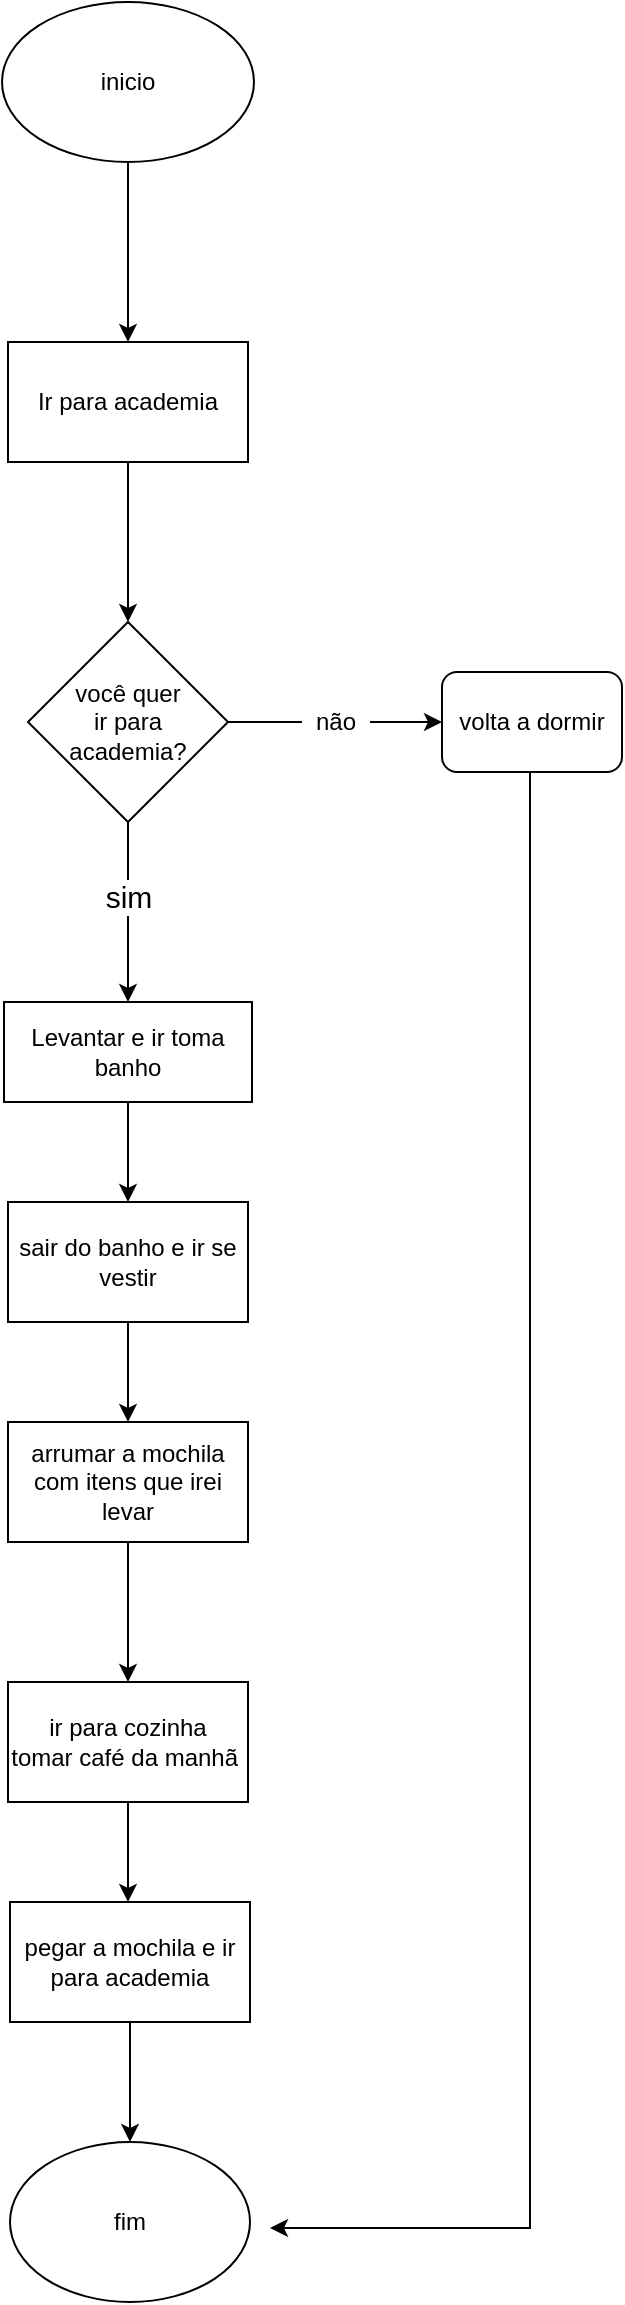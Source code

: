 <mxfile version="21.1.8" type="google">
  <diagram name="Página-1" id="Wvj03VJYG3RrhhObb811">
    <mxGraphModel dx="1194" dy="776" grid="1" gridSize="10" guides="1" tooltips="1" connect="1" arrows="1" fold="1" page="1" pageScale="1" pageWidth="827" pageHeight="1169" math="0" shadow="0">
      <root>
        <mxCell id="0" />
        <mxCell id="1" parent="0" />
        <mxCell id="5I44XcXzlPrrBnjWrfc3-44" style="edgeStyle=orthogonalEdgeStyle;rounded=0;orthogonalLoop=1;jettySize=auto;html=1;labelBackgroundColor=none;fontColor=default;" edge="1" parent="1">
          <mxGeometry relative="1" as="geometry">
            <mxPoint x="184" y="1193" as="targetPoint" />
            <mxPoint x="314" y="465" as="sourcePoint" />
            <Array as="points">
              <mxPoint x="314" y="1193" />
            </Array>
          </mxGeometry>
        </mxCell>
        <mxCell id="5I44XcXzlPrrBnjWrfc3-4" style="edgeStyle=orthogonalEdgeStyle;rounded=0;orthogonalLoop=1;jettySize=auto;html=1;entryX=0.5;entryY=0;entryDx=0;entryDy=0;labelBackgroundColor=none;fontColor=default;" edge="1" parent="1" source="5I44XcXzlPrrBnjWrfc3-1" target="5I44XcXzlPrrBnjWrfc3-2">
          <mxGeometry relative="1" as="geometry" />
        </mxCell>
        <mxCell id="5I44XcXzlPrrBnjWrfc3-1" value="inicio" style="ellipse;whiteSpace=wrap;html=1;labelBackgroundColor=none;" vertex="1" parent="1">
          <mxGeometry x="50" y="80" width="126" height="80" as="geometry" />
        </mxCell>
        <mxCell id="5I44XcXzlPrrBnjWrfc3-5" style="edgeStyle=orthogonalEdgeStyle;rounded=0;orthogonalLoop=1;jettySize=auto;html=1;labelBackgroundColor=none;fontColor=default;" edge="1" parent="1" source="5I44XcXzlPrrBnjWrfc3-2">
          <mxGeometry relative="1" as="geometry">
            <mxPoint x="113" y="390" as="targetPoint" />
          </mxGeometry>
        </mxCell>
        <mxCell id="5I44XcXzlPrrBnjWrfc3-2" value="Ir para academia" style="rounded=0;whiteSpace=wrap;html=1;labelBackgroundColor=none;" vertex="1" parent="1">
          <mxGeometry x="53" y="250" width="120" height="60" as="geometry" />
        </mxCell>
        <mxCell id="5I44XcXzlPrrBnjWrfc3-10" style="edgeStyle=orthogonalEdgeStyle;rounded=0;orthogonalLoop=1;jettySize=auto;html=1;labelBackgroundColor=none;fontColor=default;" edge="1" parent="1" source="5I44XcXzlPrrBnjWrfc3-9">
          <mxGeometry relative="1" as="geometry">
            <mxPoint x="113" y="580" as="targetPoint" />
            <Array as="points">
              <mxPoint x="113" y="440" />
            </Array>
          </mxGeometry>
        </mxCell>
        <mxCell id="5I44XcXzlPrrBnjWrfc3-11" value="&lt;font style=&quot;font-size: 15px;&quot;&gt;sim&lt;/font&gt;" style="edgeLabel;html=1;align=center;verticalAlign=middle;resizable=0;points=[];labelBackgroundColor=default;" vertex="1" connectable="0" parent="5I44XcXzlPrrBnjWrfc3-10">
          <mxGeometry x="-0.181" relative="1" as="geometry">
            <mxPoint as="offset" />
          </mxGeometry>
        </mxCell>
        <mxCell id="5I44XcXzlPrrBnjWrfc3-53" style="edgeStyle=orthogonalEdgeStyle;rounded=0;orthogonalLoop=1;jettySize=auto;html=1;" edge="1" parent="1" source="5I44XcXzlPrrBnjWrfc3-9" target="5I44XcXzlPrrBnjWrfc3-18">
          <mxGeometry relative="1" as="geometry" />
        </mxCell>
        <mxCell id="5I44XcXzlPrrBnjWrfc3-9" value="você quer &lt;br&gt;ir para &lt;br&gt;academia?" style="rhombus;whiteSpace=wrap;html=1;labelBackgroundColor=none;" vertex="1" parent="1">
          <mxGeometry x="63" y="390" width="100" height="100" as="geometry" />
        </mxCell>
        <mxCell id="5I44XcXzlPrrBnjWrfc3-19" style="edgeStyle=orthogonalEdgeStyle;rounded=0;orthogonalLoop=1;jettySize=auto;html=1;labelBackgroundColor=none;fontColor=default;" edge="1" parent="1" source="5I44XcXzlPrrBnjWrfc3-12">
          <mxGeometry relative="1" as="geometry">
            <mxPoint x="113" y="680" as="targetPoint" />
          </mxGeometry>
        </mxCell>
        <mxCell id="5I44XcXzlPrrBnjWrfc3-12" value="&lt;p style=&quot;line-height:1.38;margin-top:0pt;margin-bottom:0pt;&quot; dir=&quot;ltr&quot;&gt;&lt;/p&gt;&lt;p style=&quot;line-height:1.38;margin-top:0pt;margin-bottom:0pt;&quot; dir=&quot;ltr&quot;&gt;&lt;/p&gt;&lt;p style=&quot;line-height:1.38;margin-top:0pt;margin-bottom:0pt;&quot; dir=&quot;ltr&quot;&gt;&lt;/p&gt;&lt;div&gt;&lt;/div&gt;&lt;span id=&quot;docs-internal-guid-9f0f1662-7fff-f04a-6785-770534e7af5a&quot;&gt;Levantar e ir toma banho&lt;br&gt;&lt;/span&gt;" style="rounded=0;whiteSpace=wrap;html=1;labelBackgroundColor=none;" vertex="1" parent="1">
          <mxGeometry x="51" y="580" width="124" height="50" as="geometry" />
        </mxCell>
        <mxCell id="5I44XcXzlPrrBnjWrfc3-18" value="volta a dormir" style="rounded=1;whiteSpace=wrap;html=1;labelBackgroundColor=none;" vertex="1" parent="1">
          <mxGeometry x="270" y="415" width="90" height="50" as="geometry" />
        </mxCell>
        <mxCell id="5I44XcXzlPrrBnjWrfc3-21" style="edgeStyle=orthogonalEdgeStyle;rounded=0;orthogonalLoop=1;jettySize=auto;html=1;labelBackgroundColor=none;fontColor=default;" edge="1" parent="1" source="5I44XcXzlPrrBnjWrfc3-20" target="5I44XcXzlPrrBnjWrfc3-22">
          <mxGeometry relative="1" as="geometry">
            <mxPoint x="113" y="800" as="targetPoint" />
          </mxGeometry>
        </mxCell>
        <mxCell id="5I44XcXzlPrrBnjWrfc3-20" value="sair do banho e ir se vestir" style="rounded=0;whiteSpace=wrap;html=1;labelBackgroundColor=none;" vertex="1" parent="1">
          <mxGeometry x="53" y="680" width="120" height="60" as="geometry" />
        </mxCell>
        <mxCell id="5I44XcXzlPrrBnjWrfc3-23" style="edgeStyle=orthogonalEdgeStyle;rounded=0;orthogonalLoop=1;jettySize=auto;html=1;labelBackgroundColor=none;fontColor=default;" edge="1" parent="1" source="5I44XcXzlPrrBnjWrfc3-22">
          <mxGeometry relative="1" as="geometry">
            <mxPoint x="113" y="920" as="targetPoint" />
          </mxGeometry>
        </mxCell>
        <mxCell id="5I44XcXzlPrrBnjWrfc3-22" value="arrumar a mochila com itens que irei levar" style="rounded=0;whiteSpace=wrap;html=1;labelBackgroundColor=none;" vertex="1" parent="1">
          <mxGeometry x="53" y="790" width="120" height="60" as="geometry" />
        </mxCell>
        <mxCell id="5I44XcXzlPrrBnjWrfc3-27" style="edgeStyle=orthogonalEdgeStyle;rounded=0;orthogonalLoop=1;jettySize=auto;html=1;labelBackgroundColor=none;fontColor=default;" edge="1" parent="1" source="5I44XcXzlPrrBnjWrfc3-24">
          <mxGeometry relative="1" as="geometry">
            <mxPoint x="113" y="1030" as="targetPoint" />
          </mxGeometry>
        </mxCell>
        <mxCell id="5I44XcXzlPrrBnjWrfc3-24" value="&lt;font style=&quot;font-size: 12px;&quot;&gt;ir para cozinha&lt;br&gt;tomar café da manhã&amp;nbsp;&lt;/font&gt;" style="rounded=0;whiteSpace=wrap;html=1;labelBackgroundColor=none;" vertex="1" parent="1">
          <mxGeometry x="53" y="920" width="120" height="60" as="geometry" />
        </mxCell>
        <mxCell id="5I44XcXzlPrrBnjWrfc3-40" style="edgeStyle=orthogonalEdgeStyle;rounded=0;orthogonalLoop=1;jettySize=auto;html=1;labelBackgroundColor=none;fontColor=default;" edge="1" parent="1" source="5I44XcXzlPrrBnjWrfc3-34">
          <mxGeometry relative="1" as="geometry">
            <mxPoint x="114" y="1150" as="targetPoint" />
          </mxGeometry>
        </mxCell>
        <mxCell id="5I44XcXzlPrrBnjWrfc3-34" value="pegar a mochila e ir para academia" style="rounded=0;whiteSpace=wrap;html=1;labelBackgroundColor=none;" vertex="1" parent="1">
          <mxGeometry x="54" y="1030" width="120" height="60" as="geometry" />
        </mxCell>
        <mxCell id="5I44XcXzlPrrBnjWrfc3-37" value="fim" style="ellipse;whiteSpace=wrap;html=1;labelBackgroundColor=none;" vertex="1" parent="1">
          <mxGeometry x="54" y="1150" width="120" height="80" as="geometry" />
        </mxCell>
        <mxCell id="5I44XcXzlPrrBnjWrfc3-51" value="não" style="text;html=1;strokeColor=none;fillColor=default;align=center;verticalAlign=middle;whiteSpace=wrap;rounded=0;" vertex="1" parent="1">
          <mxGeometry x="200" y="432.5" width="34" height="15" as="geometry" />
        </mxCell>
      </root>
    </mxGraphModel>
  </diagram>
</mxfile>
